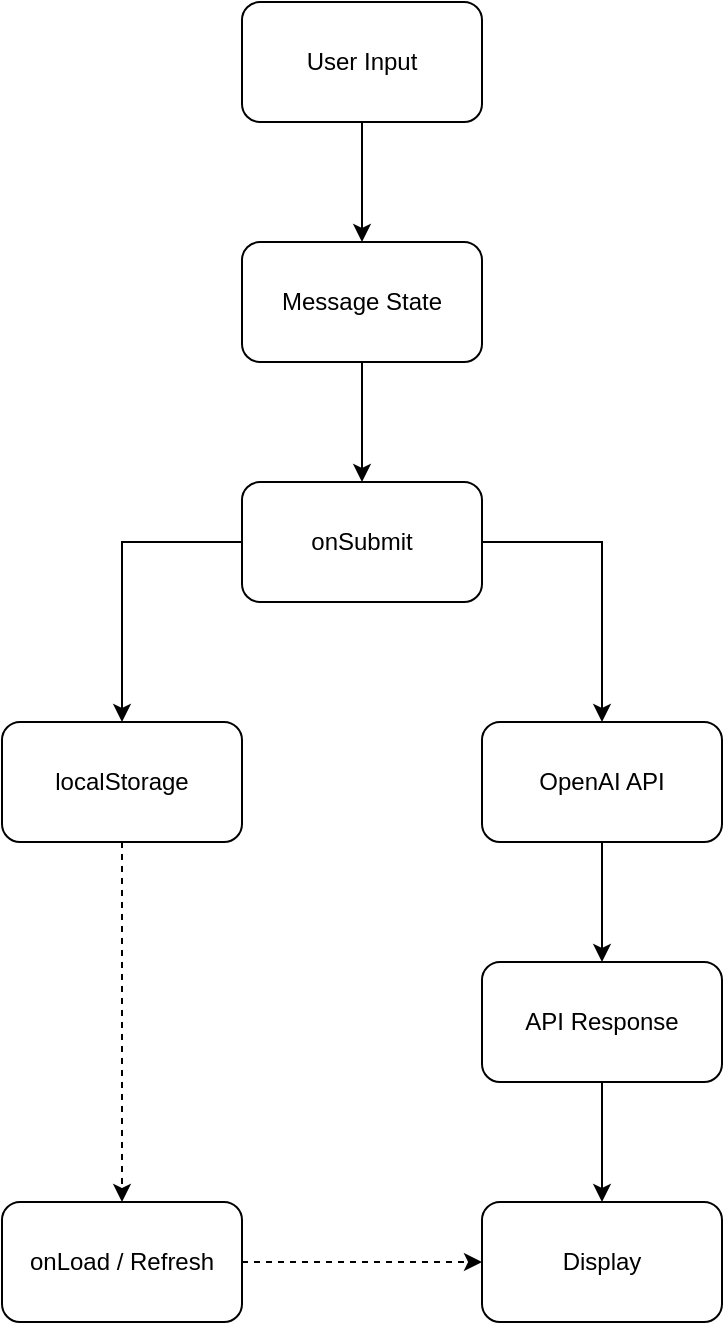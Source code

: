 <mxfile version="24.6.4" type="github">
  <diagram id="C5RBs43oDa-KdzZeNtuy" name="Page-1">
    <mxGraphModel dx="836" dy="1103" grid="1" gridSize="10" guides="1" tooltips="1" connect="1" arrows="1" fold="1" page="1" pageScale="1" pageWidth="827" pageHeight="1169" math="0" shadow="0">
      <root>
        <mxCell id="WIyWlLk6GJQsqaUBKTNV-0" />
        <mxCell id="WIyWlLk6GJQsqaUBKTNV-1" parent="WIyWlLk6GJQsqaUBKTNV-0" />
        <mxCell id="0uDZUke51LlT-IafIDJ8-2" style="edgeStyle=orthogonalEdgeStyle;rounded=0;orthogonalLoop=1;jettySize=auto;html=1;exitX=0.5;exitY=1;exitDx=0;exitDy=0;" edge="1" parent="WIyWlLk6GJQsqaUBKTNV-1" source="0uDZUke51LlT-IafIDJ8-0" target="0uDZUke51LlT-IafIDJ8-1">
          <mxGeometry relative="1" as="geometry" />
        </mxCell>
        <mxCell id="0uDZUke51LlT-IafIDJ8-0" value="User Input" style="rounded=1;whiteSpace=wrap;html=1;" vertex="1" parent="WIyWlLk6GJQsqaUBKTNV-1">
          <mxGeometry x="354" y="80" width="120" height="60" as="geometry" />
        </mxCell>
        <mxCell id="0uDZUke51LlT-IafIDJ8-4" style="edgeStyle=orthogonalEdgeStyle;rounded=0;orthogonalLoop=1;jettySize=auto;html=1;exitX=0.5;exitY=1;exitDx=0;exitDy=0;" edge="1" parent="WIyWlLk6GJQsqaUBKTNV-1" source="0uDZUke51LlT-IafIDJ8-1" target="0uDZUke51LlT-IafIDJ8-3">
          <mxGeometry relative="1" as="geometry" />
        </mxCell>
        <mxCell id="0uDZUke51LlT-IafIDJ8-1" value="Message State" style="rounded=1;whiteSpace=wrap;html=1;" vertex="1" parent="WIyWlLk6GJQsqaUBKTNV-1">
          <mxGeometry x="354" y="200" width="120" height="60" as="geometry" />
        </mxCell>
        <mxCell id="0uDZUke51LlT-IafIDJ8-6" style="edgeStyle=orthogonalEdgeStyle;rounded=0;orthogonalLoop=1;jettySize=auto;html=1;exitX=0;exitY=0.5;exitDx=0;exitDy=0;entryX=0.5;entryY=0;entryDx=0;entryDy=0;" edge="1" parent="WIyWlLk6GJQsqaUBKTNV-1" source="0uDZUke51LlT-IafIDJ8-3" target="0uDZUke51LlT-IafIDJ8-5">
          <mxGeometry relative="1" as="geometry" />
        </mxCell>
        <mxCell id="0uDZUke51LlT-IafIDJ8-8" style="edgeStyle=orthogonalEdgeStyle;rounded=0;orthogonalLoop=1;jettySize=auto;html=1;exitX=1;exitY=0.5;exitDx=0;exitDy=0;entryX=0.5;entryY=0;entryDx=0;entryDy=0;" edge="1" parent="WIyWlLk6GJQsqaUBKTNV-1" source="0uDZUke51LlT-IafIDJ8-3" target="0uDZUke51LlT-IafIDJ8-7">
          <mxGeometry relative="1" as="geometry" />
        </mxCell>
        <mxCell id="0uDZUke51LlT-IafIDJ8-3" value="onSubmit" style="rounded=1;whiteSpace=wrap;html=1;" vertex="1" parent="WIyWlLk6GJQsqaUBKTNV-1">
          <mxGeometry x="354" y="320" width="120" height="60" as="geometry" />
        </mxCell>
        <mxCell id="0uDZUke51LlT-IafIDJ8-18" style="edgeStyle=orthogonalEdgeStyle;rounded=0;orthogonalLoop=1;jettySize=auto;html=1;exitX=0.5;exitY=1;exitDx=0;exitDy=0;dashed=1;" edge="1" parent="WIyWlLk6GJQsqaUBKTNV-1" source="0uDZUke51LlT-IafIDJ8-5" target="0uDZUke51LlT-IafIDJ8-13">
          <mxGeometry relative="1" as="geometry" />
        </mxCell>
        <mxCell id="0uDZUke51LlT-IafIDJ8-5" value="localStorage" style="rounded=1;whiteSpace=wrap;html=1;" vertex="1" parent="WIyWlLk6GJQsqaUBKTNV-1">
          <mxGeometry x="234" y="440" width="120" height="60" as="geometry" />
        </mxCell>
        <mxCell id="0uDZUke51LlT-IafIDJ8-10" style="edgeStyle=orthogonalEdgeStyle;rounded=0;orthogonalLoop=1;jettySize=auto;html=1;exitX=0.5;exitY=1;exitDx=0;exitDy=0;entryX=0.5;entryY=0;entryDx=0;entryDy=0;" edge="1" parent="WIyWlLk6GJQsqaUBKTNV-1" source="0uDZUke51LlT-IafIDJ8-7" target="0uDZUke51LlT-IafIDJ8-9">
          <mxGeometry relative="1" as="geometry" />
        </mxCell>
        <mxCell id="0uDZUke51LlT-IafIDJ8-7" value="OpenAI API" style="rounded=1;whiteSpace=wrap;html=1;" vertex="1" parent="WIyWlLk6GJQsqaUBKTNV-1">
          <mxGeometry x="474" y="440" width="120" height="60" as="geometry" />
        </mxCell>
        <mxCell id="0uDZUke51LlT-IafIDJ8-12" style="edgeStyle=orthogonalEdgeStyle;rounded=0;orthogonalLoop=1;jettySize=auto;html=1;exitX=0.5;exitY=1;exitDx=0;exitDy=0;entryX=0.5;entryY=0;entryDx=0;entryDy=0;" edge="1" parent="WIyWlLk6GJQsqaUBKTNV-1" source="0uDZUke51LlT-IafIDJ8-9" target="0uDZUke51LlT-IafIDJ8-11">
          <mxGeometry relative="1" as="geometry" />
        </mxCell>
        <mxCell id="0uDZUke51LlT-IafIDJ8-9" value="API Response" style="rounded=1;whiteSpace=wrap;html=1;" vertex="1" parent="WIyWlLk6GJQsqaUBKTNV-1">
          <mxGeometry x="474" y="560" width="120" height="60" as="geometry" />
        </mxCell>
        <mxCell id="0uDZUke51LlT-IafIDJ8-11" value="Display" style="rounded=1;whiteSpace=wrap;html=1;" vertex="1" parent="WIyWlLk6GJQsqaUBKTNV-1">
          <mxGeometry x="474" y="680" width="120" height="60" as="geometry" />
        </mxCell>
        <mxCell id="0uDZUke51LlT-IafIDJ8-19" style="edgeStyle=orthogonalEdgeStyle;rounded=0;orthogonalLoop=1;jettySize=auto;html=1;exitX=1;exitY=0.5;exitDx=0;exitDy=0;entryX=0;entryY=0.5;entryDx=0;entryDy=0;dashed=1;" edge="1" parent="WIyWlLk6GJQsqaUBKTNV-1" source="0uDZUke51LlT-IafIDJ8-13" target="0uDZUke51LlT-IafIDJ8-11">
          <mxGeometry relative="1" as="geometry" />
        </mxCell>
        <mxCell id="0uDZUke51LlT-IafIDJ8-13" value="onLoad / Refresh" style="rounded=1;whiteSpace=wrap;html=1;" vertex="1" parent="WIyWlLk6GJQsqaUBKTNV-1">
          <mxGeometry x="234" y="680" width="120" height="60" as="geometry" />
        </mxCell>
      </root>
    </mxGraphModel>
  </diagram>
</mxfile>
